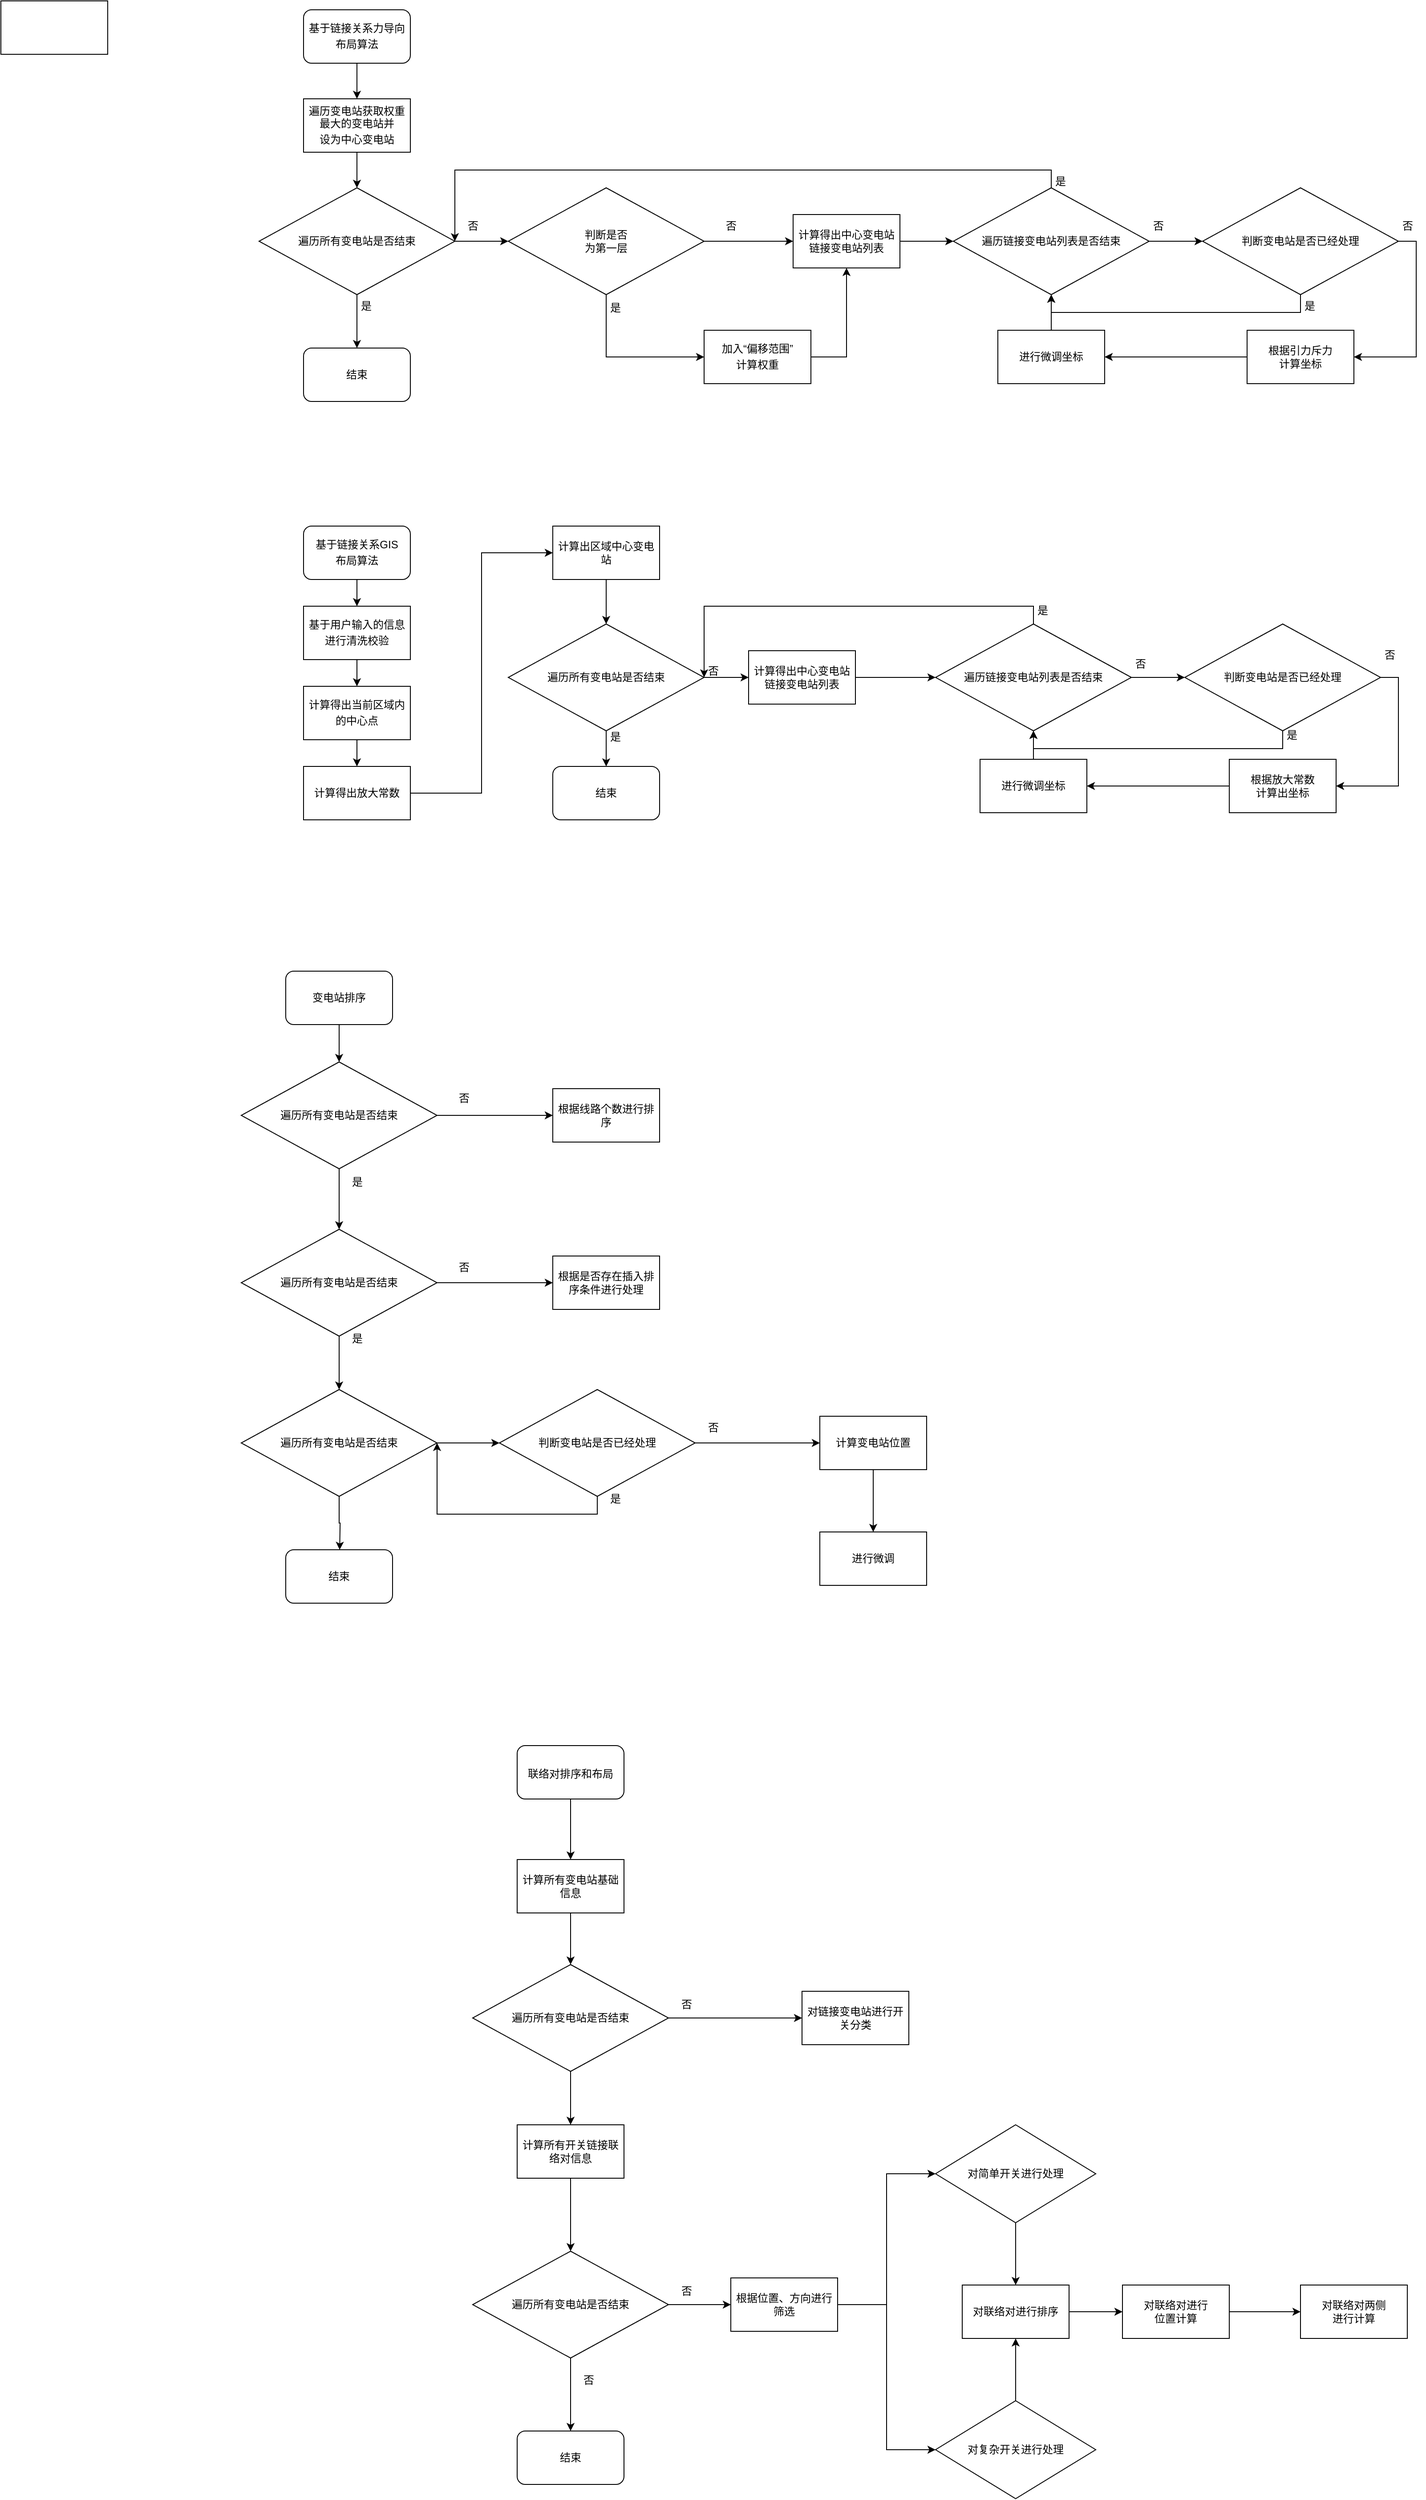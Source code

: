 <mxfile version="22.1.16" type="github">
  <diagram id="C5RBs43oDa-KdzZeNtuy" name="Page-1">
    <mxGraphModel dx="1780" dy="1253" grid="1" gridSize="10" guides="1" tooltips="1" connect="1" arrows="1" fold="1" page="1" pageScale="1" pageWidth="2339" pageHeight="3300" math="0" shadow="0">
      <root>
        <mxCell id="WIyWlLk6GJQsqaUBKTNV-0" />
        <mxCell id="WIyWlLk6GJQsqaUBKTNV-1" parent="WIyWlLk6GJQsqaUBKTNV-0" />
        <mxCell id="umogpFIl5og-eF7LVm7Z-14" style="edgeStyle=orthogonalEdgeStyle;rounded=0;orthogonalLoop=1;jettySize=auto;html=1;exitX=0.5;exitY=1;exitDx=0;exitDy=0;entryX=0.5;entryY=0;entryDx=0;entryDy=0;" edge="1" parent="WIyWlLk6GJQsqaUBKTNV-1" source="umogpFIl5og-eF7LVm7Z-0" target="umogpFIl5og-eF7LVm7Z-2">
          <mxGeometry relative="1" as="geometry" />
        </mxCell>
        <mxCell id="umogpFIl5og-eF7LVm7Z-0" value="基于链接关系力导向布局算法&lt;span style=&quot;font-size: medium; text-align: start;&quot;&gt;&lt;/span&gt;" style="rounded=1;whiteSpace=wrap;html=1;" vertex="1" parent="WIyWlLk6GJQsqaUBKTNV-1">
          <mxGeometry x="510" y="80" width="120" height="60" as="geometry" />
        </mxCell>
        <mxCell id="umogpFIl5og-eF7LVm7Z-1" value="" style="rounded=0;whiteSpace=wrap;html=1;" vertex="1" parent="WIyWlLk6GJQsqaUBKTNV-1">
          <mxGeometry x="170" y="70" width="120" height="60" as="geometry" />
        </mxCell>
        <mxCell id="umogpFIl5og-eF7LVm7Z-15" style="edgeStyle=orthogonalEdgeStyle;rounded=0;orthogonalLoop=1;jettySize=auto;html=1;exitX=0.5;exitY=1;exitDx=0;exitDy=0;entryX=0.5;entryY=0;entryDx=0;entryDy=0;" edge="1" parent="WIyWlLk6GJQsqaUBKTNV-1" source="umogpFIl5og-eF7LVm7Z-2" target="umogpFIl5og-eF7LVm7Z-10">
          <mxGeometry relative="1" as="geometry" />
        </mxCell>
        <mxCell id="umogpFIl5og-eF7LVm7Z-2" value="遍历变电站获取权重最大的变电站并&lt;br&gt;设为中心变电站&lt;span style=&quot;font-size: medium; text-align: start;&quot;&gt;&lt;/span&gt;" style="rounded=0;whiteSpace=wrap;html=1;" vertex="1" parent="WIyWlLk6GJQsqaUBKTNV-1">
          <mxGeometry x="510" y="180" width="120" height="60" as="geometry" />
        </mxCell>
        <mxCell id="umogpFIl5og-eF7LVm7Z-23" style="edgeStyle=orthogonalEdgeStyle;rounded=0;orthogonalLoop=1;jettySize=auto;html=1;exitX=1;exitY=0.5;exitDx=0;exitDy=0;entryX=0;entryY=0.5;entryDx=0;entryDy=0;" edge="1" parent="WIyWlLk6GJQsqaUBKTNV-1" source="umogpFIl5og-eF7LVm7Z-3" target="umogpFIl5og-eF7LVm7Z-9">
          <mxGeometry relative="1" as="geometry" />
        </mxCell>
        <mxCell id="umogpFIl5og-eF7LVm7Z-3" value="计算得出中心变电站链接变电站列表" style="rounded=0;whiteSpace=wrap;html=1;" vertex="1" parent="WIyWlLk6GJQsqaUBKTNV-1">
          <mxGeometry x="1060" y="310" width="120" height="60" as="geometry" />
        </mxCell>
        <mxCell id="umogpFIl5og-eF7LVm7Z-24" style="edgeStyle=orthogonalEdgeStyle;rounded=0;orthogonalLoop=1;jettySize=auto;html=1;exitX=1;exitY=0.5;exitDx=0;exitDy=0;entryX=0.5;entryY=1;entryDx=0;entryDy=0;" edge="1" parent="WIyWlLk6GJQsqaUBKTNV-1" source="umogpFIl5og-eF7LVm7Z-5" target="umogpFIl5og-eF7LVm7Z-3">
          <mxGeometry relative="1" as="geometry" />
        </mxCell>
        <mxCell id="umogpFIl5og-eF7LVm7Z-5" value="加入“偏移范围”&lt;br&gt;计算权重&lt;span style=&quot;font-size: medium; text-align: start;&quot;&gt;&lt;/span&gt;" style="rounded=0;whiteSpace=wrap;html=1;" vertex="1" parent="WIyWlLk6GJQsqaUBKTNV-1">
          <mxGeometry x="960" y="440" width="120" height="60" as="geometry" />
        </mxCell>
        <mxCell id="umogpFIl5og-eF7LVm7Z-6" style="edgeStyle=orthogonalEdgeStyle;rounded=0;orthogonalLoop=1;jettySize=auto;html=1;exitX=0.5;exitY=1;exitDx=0;exitDy=0;" edge="1" parent="WIyWlLk6GJQsqaUBKTNV-1">
          <mxGeometry relative="1" as="geometry">
            <mxPoint x="570" y="370" as="sourcePoint" />
            <mxPoint x="570" y="370" as="targetPoint" />
          </mxGeometry>
        </mxCell>
        <mxCell id="umogpFIl5og-eF7LVm7Z-29" style="edgeStyle=orthogonalEdgeStyle;rounded=0;orthogonalLoop=1;jettySize=auto;html=1;exitX=1;exitY=0.5;exitDx=0;exitDy=0;" edge="1" parent="WIyWlLk6GJQsqaUBKTNV-1" source="umogpFIl5og-eF7LVm7Z-9" target="umogpFIl5og-eF7LVm7Z-25">
          <mxGeometry relative="1" as="geometry" />
        </mxCell>
        <mxCell id="umogpFIl5og-eF7LVm7Z-36" style="edgeStyle=orthogonalEdgeStyle;rounded=0;orthogonalLoop=1;jettySize=auto;html=1;exitX=0.5;exitY=0;exitDx=0;exitDy=0;entryX=1;entryY=0.5;entryDx=0;entryDy=0;" edge="1" parent="WIyWlLk6GJQsqaUBKTNV-1" source="umogpFIl5og-eF7LVm7Z-9" target="umogpFIl5og-eF7LVm7Z-10">
          <mxGeometry relative="1" as="geometry">
            <Array as="points">
              <mxPoint x="1350" y="260" />
              <mxPoint x="680" y="260" />
            </Array>
          </mxGeometry>
        </mxCell>
        <mxCell id="umogpFIl5og-eF7LVm7Z-9" value="遍历链接变电站列表是否结束" style="rhombus;whiteSpace=wrap;html=1;" vertex="1" parent="WIyWlLk6GJQsqaUBKTNV-1">
          <mxGeometry x="1240" y="280" width="220" height="120" as="geometry" />
        </mxCell>
        <mxCell id="umogpFIl5og-eF7LVm7Z-16" style="edgeStyle=orthogonalEdgeStyle;rounded=0;orthogonalLoop=1;jettySize=auto;html=1;exitX=1;exitY=0.5;exitDx=0;exitDy=0;entryX=0;entryY=0.5;entryDx=0;entryDy=0;" edge="1" parent="WIyWlLk6GJQsqaUBKTNV-1" source="umogpFIl5og-eF7LVm7Z-10" target="umogpFIl5og-eF7LVm7Z-11">
          <mxGeometry relative="1" as="geometry" />
        </mxCell>
        <mxCell id="umogpFIl5og-eF7LVm7Z-40" style="edgeStyle=orthogonalEdgeStyle;rounded=0;orthogonalLoop=1;jettySize=auto;html=1;exitX=0.5;exitY=1;exitDx=0;exitDy=0;entryX=0.5;entryY=0;entryDx=0;entryDy=0;" edge="1" parent="WIyWlLk6GJQsqaUBKTNV-1" source="umogpFIl5og-eF7LVm7Z-10" target="umogpFIl5og-eF7LVm7Z-39">
          <mxGeometry relative="1" as="geometry" />
        </mxCell>
        <mxCell id="umogpFIl5og-eF7LVm7Z-10" value="遍历所有变电站是否结束" style="rhombus;whiteSpace=wrap;html=1;" vertex="1" parent="WIyWlLk6GJQsqaUBKTNV-1">
          <mxGeometry x="460" y="280" width="220" height="120" as="geometry" />
        </mxCell>
        <mxCell id="umogpFIl5og-eF7LVm7Z-20" style="edgeStyle=orthogonalEdgeStyle;rounded=0;orthogonalLoop=1;jettySize=auto;html=1;exitX=0.5;exitY=1;exitDx=0;exitDy=0;entryX=0;entryY=0.5;entryDx=0;entryDy=0;" edge="1" parent="WIyWlLk6GJQsqaUBKTNV-1" source="umogpFIl5og-eF7LVm7Z-11" target="umogpFIl5og-eF7LVm7Z-5">
          <mxGeometry relative="1" as="geometry" />
        </mxCell>
        <mxCell id="umogpFIl5og-eF7LVm7Z-22" style="edgeStyle=orthogonalEdgeStyle;rounded=0;orthogonalLoop=1;jettySize=auto;html=1;exitX=1;exitY=0.5;exitDx=0;exitDy=0;entryX=0;entryY=0.5;entryDx=0;entryDy=0;" edge="1" parent="WIyWlLk6GJQsqaUBKTNV-1" source="umogpFIl5og-eF7LVm7Z-11" target="umogpFIl5og-eF7LVm7Z-3">
          <mxGeometry relative="1" as="geometry" />
        </mxCell>
        <mxCell id="umogpFIl5og-eF7LVm7Z-11" value="判断是否&lt;br style=&quot;border-color: var(--border-color);&quot;&gt;为第一层" style="rhombus;whiteSpace=wrap;html=1;" vertex="1" parent="WIyWlLk6GJQsqaUBKTNV-1">
          <mxGeometry x="740" y="280" width="220" height="120" as="geometry" />
        </mxCell>
        <mxCell id="umogpFIl5og-eF7LVm7Z-27" style="edgeStyle=orthogonalEdgeStyle;rounded=0;orthogonalLoop=1;jettySize=auto;html=1;exitX=0;exitY=0.5;exitDx=0;exitDy=0;" edge="1" parent="WIyWlLk6GJQsqaUBKTNV-1" source="umogpFIl5og-eF7LVm7Z-12" target="umogpFIl5og-eF7LVm7Z-13">
          <mxGeometry relative="1" as="geometry" />
        </mxCell>
        <mxCell id="umogpFIl5og-eF7LVm7Z-12" value="根据引力斥力&lt;br&gt;计算坐标" style="rounded=0;whiteSpace=wrap;html=1;" vertex="1" parent="WIyWlLk6GJQsqaUBKTNV-1">
          <mxGeometry x="1570" y="440" width="120" height="60" as="geometry" />
        </mxCell>
        <mxCell id="umogpFIl5og-eF7LVm7Z-79" style="edgeStyle=orthogonalEdgeStyle;rounded=0;orthogonalLoop=1;jettySize=auto;html=1;exitX=0.5;exitY=0;exitDx=0;exitDy=0;" edge="1" parent="WIyWlLk6GJQsqaUBKTNV-1" source="umogpFIl5og-eF7LVm7Z-13">
          <mxGeometry relative="1" as="geometry">
            <mxPoint x="1350" y="400" as="targetPoint" />
          </mxGeometry>
        </mxCell>
        <mxCell id="umogpFIl5og-eF7LVm7Z-13" value="进行微调坐标" style="rounded=0;whiteSpace=wrap;html=1;" vertex="1" parent="WIyWlLk6GJQsqaUBKTNV-1">
          <mxGeometry x="1290" y="440" width="120" height="60" as="geometry" />
        </mxCell>
        <mxCell id="umogpFIl5og-eF7LVm7Z-17" value="否" style="text;html=1;align=center;verticalAlign=middle;resizable=0;points=[];autosize=1;strokeColor=none;fillColor=none;" vertex="1" parent="WIyWlLk6GJQsqaUBKTNV-1">
          <mxGeometry x="680" y="308" width="40" height="30" as="geometry" />
        </mxCell>
        <mxCell id="umogpFIl5og-eF7LVm7Z-19" value="否" style="text;html=1;align=center;verticalAlign=middle;resizable=0;points=[];autosize=1;strokeColor=none;fillColor=none;" vertex="1" parent="WIyWlLk6GJQsqaUBKTNV-1">
          <mxGeometry x="970" y="308" width="40" height="30" as="geometry" />
        </mxCell>
        <mxCell id="umogpFIl5og-eF7LVm7Z-21" value="是" style="text;html=1;align=center;verticalAlign=middle;resizable=0;points=[];autosize=1;strokeColor=none;fillColor=none;" vertex="1" parent="WIyWlLk6GJQsqaUBKTNV-1">
          <mxGeometry x="840" y="400" width="40" height="30" as="geometry" />
        </mxCell>
        <mxCell id="umogpFIl5og-eF7LVm7Z-31" style="edgeStyle=orthogonalEdgeStyle;rounded=0;orthogonalLoop=1;jettySize=auto;html=1;exitX=1;exitY=0.5;exitDx=0;exitDy=0;entryX=1;entryY=0.5;entryDx=0;entryDy=0;" edge="1" parent="WIyWlLk6GJQsqaUBKTNV-1" source="umogpFIl5og-eF7LVm7Z-25" target="umogpFIl5og-eF7LVm7Z-12">
          <mxGeometry relative="1" as="geometry" />
        </mxCell>
        <mxCell id="umogpFIl5og-eF7LVm7Z-32" style="edgeStyle=orthogonalEdgeStyle;rounded=0;orthogonalLoop=1;jettySize=auto;html=1;exitX=0.5;exitY=1;exitDx=0;exitDy=0;entryX=0.5;entryY=1;entryDx=0;entryDy=0;" edge="1" parent="WIyWlLk6GJQsqaUBKTNV-1" source="umogpFIl5og-eF7LVm7Z-25" target="umogpFIl5og-eF7LVm7Z-9">
          <mxGeometry relative="1" as="geometry" />
        </mxCell>
        <mxCell id="umogpFIl5og-eF7LVm7Z-25" value="判断变电站是否已经处理" style="rhombus;whiteSpace=wrap;html=1;" vertex="1" parent="WIyWlLk6GJQsqaUBKTNV-1">
          <mxGeometry x="1520" y="280" width="220" height="120" as="geometry" />
        </mxCell>
        <mxCell id="umogpFIl5og-eF7LVm7Z-33" value="否" style="text;html=1;align=center;verticalAlign=middle;resizable=0;points=[];autosize=1;strokeColor=none;fillColor=none;" vertex="1" parent="WIyWlLk6GJQsqaUBKTNV-1">
          <mxGeometry x="1730" y="308" width="40" height="30" as="geometry" />
        </mxCell>
        <mxCell id="umogpFIl5og-eF7LVm7Z-34" value="是" style="text;html=1;align=center;verticalAlign=middle;resizable=0;points=[];autosize=1;strokeColor=none;fillColor=none;" vertex="1" parent="WIyWlLk6GJQsqaUBKTNV-1">
          <mxGeometry x="1620" y="398" width="40" height="30" as="geometry" />
        </mxCell>
        <mxCell id="umogpFIl5og-eF7LVm7Z-35" value="否" style="text;html=1;align=center;verticalAlign=middle;resizable=0;points=[];autosize=1;strokeColor=none;fillColor=none;" vertex="1" parent="WIyWlLk6GJQsqaUBKTNV-1">
          <mxGeometry x="1450" y="308" width="40" height="30" as="geometry" />
        </mxCell>
        <mxCell id="umogpFIl5og-eF7LVm7Z-37" value="是" style="text;html=1;align=center;verticalAlign=middle;resizable=0;points=[];autosize=1;strokeColor=none;fillColor=none;" vertex="1" parent="WIyWlLk6GJQsqaUBKTNV-1">
          <mxGeometry x="1340" y="258" width="40" height="30" as="geometry" />
        </mxCell>
        <mxCell id="umogpFIl5og-eF7LVm7Z-39" value="结束" style="rounded=1;whiteSpace=wrap;html=1;" vertex="1" parent="WIyWlLk6GJQsqaUBKTNV-1">
          <mxGeometry x="510" y="460" width="120" height="60" as="geometry" />
        </mxCell>
        <mxCell id="umogpFIl5og-eF7LVm7Z-80" style="edgeStyle=orthogonalEdgeStyle;rounded=0;orthogonalLoop=1;jettySize=auto;html=1;exitX=0.5;exitY=1;exitDx=0;exitDy=0;" edge="1" parent="WIyWlLk6GJQsqaUBKTNV-1" source="umogpFIl5og-eF7LVm7Z-41" target="umogpFIl5og-eF7LVm7Z-43">
          <mxGeometry relative="1" as="geometry" />
        </mxCell>
        <mxCell id="umogpFIl5og-eF7LVm7Z-41" value="基于链接关系GIS&lt;br&gt;布局算法&lt;span style=&quot;text-align: start; font-size: 12pt; font-family: 仿宋;&quot;&gt;&lt;/span&gt;&lt;span style=&quot;font-size: medium; text-align: start;&quot;&gt;&lt;/span&gt;" style="rounded=1;whiteSpace=wrap;html=1;" vertex="1" parent="WIyWlLk6GJQsqaUBKTNV-1">
          <mxGeometry x="510" y="660" width="120" height="60" as="geometry" />
        </mxCell>
        <mxCell id="umogpFIl5og-eF7LVm7Z-42" value="结束" style="rounded=1;whiteSpace=wrap;html=1;" vertex="1" parent="WIyWlLk6GJQsqaUBKTNV-1">
          <mxGeometry x="790" y="930" width="120" height="60" as="geometry" />
        </mxCell>
        <mxCell id="umogpFIl5og-eF7LVm7Z-81" style="edgeStyle=orthogonalEdgeStyle;rounded=0;orthogonalLoop=1;jettySize=auto;html=1;exitX=0.5;exitY=1;exitDx=0;exitDy=0;" edge="1" parent="WIyWlLk6GJQsqaUBKTNV-1" source="umogpFIl5og-eF7LVm7Z-43" target="umogpFIl5og-eF7LVm7Z-44">
          <mxGeometry relative="1" as="geometry" />
        </mxCell>
        <mxCell id="umogpFIl5og-eF7LVm7Z-43" value="基于用户输入的信息进行清洗校验&lt;span style=&quot;font-size: medium; text-align: start;&quot;&gt;&lt;/span&gt;" style="rounded=0;whiteSpace=wrap;html=1;" vertex="1" parent="WIyWlLk6GJQsqaUBKTNV-1">
          <mxGeometry x="510" y="750" width="120" height="60" as="geometry" />
        </mxCell>
        <mxCell id="umogpFIl5og-eF7LVm7Z-82" style="edgeStyle=orthogonalEdgeStyle;rounded=0;orthogonalLoop=1;jettySize=auto;html=1;exitX=0.5;exitY=1;exitDx=0;exitDy=0;" edge="1" parent="WIyWlLk6GJQsqaUBKTNV-1" source="umogpFIl5og-eF7LVm7Z-44" target="umogpFIl5og-eF7LVm7Z-46">
          <mxGeometry relative="1" as="geometry" />
        </mxCell>
        <mxCell id="umogpFIl5og-eF7LVm7Z-44" value="计算得出当前区域内的中心点&lt;span style=&quot;font-size: medium; text-align: start;&quot;&gt;&lt;/span&gt;" style="rounded=0;whiteSpace=wrap;html=1;" vertex="1" parent="WIyWlLk6GJQsqaUBKTNV-1">
          <mxGeometry x="510" y="840" width="120" height="60" as="geometry" />
        </mxCell>
        <mxCell id="umogpFIl5og-eF7LVm7Z-84" style="edgeStyle=orthogonalEdgeStyle;rounded=0;orthogonalLoop=1;jettySize=auto;html=1;exitX=0.5;exitY=1;exitDx=0;exitDy=0;entryX=0.5;entryY=0;entryDx=0;entryDy=0;" edge="1" parent="WIyWlLk6GJQsqaUBKTNV-1" source="umogpFIl5og-eF7LVm7Z-45" target="umogpFIl5og-eF7LVm7Z-47">
          <mxGeometry relative="1" as="geometry" />
        </mxCell>
        <mxCell id="umogpFIl5og-eF7LVm7Z-45" value="计算出区域中心变电站" style="rounded=0;whiteSpace=wrap;html=1;" vertex="1" parent="WIyWlLk6GJQsqaUBKTNV-1">
          <mxGeometry x="790" y="660" width="120" height="60" as="geometry" />
        </mxCell>
        <mxCell id="umogpFIl5og-eF7LVm7Z-83" style="edgeStyle=orthogonalEdgeStyle;rounded=0;orthogonalLoop=1;jettySize=auto;html=1;exitX=1;exitY=0.5;exitDx=0;exitDy=0;entryX=0;entryY=0.5;entryDx=0;entryDy=0;" edge="1" parent="WIyWlLk6GJQsqaUBKTNV-1" source="umogpFIl5og-eF7LVm7Z-46" target="umogpFIl5og-eF7LVm7Z-45">
          <mxGeometry relative="1" as="geometry" />
        </mxCell>
        <mxCell id="umogpFIl5og-eF7LVm7Z-46" value="计算得出放大常数" style="rounded=0;whiteSpace=wrap;html=1;" vertex="1" parent="WIyWlLk6GJQsqaUBKTNV-1">
          <mxGeometry x="510" y="930" width="120" height="60" as="geometry" />
        </mxCell>
        <mxCell id="umogpFIl5og-eF7LVm7Z-75" style="edgeStyle=orthogonalEdgeStyle;rounded=0;orthogonalLoop=1;jettySize=auto;html=1;exitX=1;exitY=0.5;exitDx=0;exitDy=0;entryX=0;entryY=0.5;entryDx=0;entryDy=0;" edge="1" parent="WIyWlLk6GJQsqaUBKTNV-1" source="umogpFIl5og-eF7LVm7Z-47" target="umogpFIl5og-eF7LVm7Z-74">
          <mxGeometry relative="1" as="geometry" />
        </mxCell>
        <mxCell id="umogpFIl5og-eF7LVm7Z-76" style="edgeStyle=orthogonalEdgeStyle;rounded=0;orthogonalLoop=1;jettySize=auto;html=1;exitX=0.5;exitY=1;exitDx=0;exitDy=0;entryX=0.5;entryY=0;entryDx=0;entryDy=0;" edge="1" parent="WIyWlLk6GJQsqaUBKTNV-1" source="umogpFIl5og-eF7LVm7Z-47" target="umogpFIl5og-eF7LVm7Z-42">
          <mxGeometry relative="1" as="geometry" />
        </mxCell>
        <mxCell id="umogpFIl5og-eF7LVm7Z-47" value="遍历所有变电站是否结束" style="rhombus;whiteSpace=wrap;html=1;" vertex="1" parent="WIyWlLk6GJQsqaUBKTNV-1">
          <mxGeometry x="740" y="770" width="220" height="120" as="geometry" />
        </mxCell>
        <mxCell id="umogpFIl5og-eF7LVm7Z-61" style="edgeStyle=orthogonalEdgeStyle;rounded=0;orthogonalLoop=1;jettySize=auto;html=1;exitX=1;exitY=0.5;exitDx=0;exitDy=0;" edge="1" parent="WIyWlLk6GJQsqaUBKTNV-1" source="umogpFIl5og-eF7LVm7Z-62" target="umogpFIl5og-eF7LVm7Z-69">
          <mxGeometry relative="1" as="geometry" />
        </mxCell>
        <mxCell id="umogpFIl5og-eF7LVm7Z-62" value="遍历链接变电站列表是否结束" style="rhombus;whiteSpace=wrap;html=1;" vertex="1" parent="WIyWlLk6GJQsqaUBKTNV-1">
          <mxGeometry x="1220" y="770" width="220" height="120" as="geometry" />
        </mxCell>
        <mxCell id="umogpFIl5og-eF7LVm7Z-63" style="edgeStyle=orthogonalEdgeStyle;rounded=0;orthogonalLoop=1;jettySize=auto;html=1;exitX=0;exitY=0.5;exitDx=0;exitDy=0;" edge="1" parent="WIyWlLk6GJQsqaUBKTNV-1" source="umogpFIl5og-eF7LVm7Z-64" target="umogpFIl5og-eF7LVm7Z-66">
          <mxGeometry relative="1" as="geometry" />
        </mxCell>
        <mxCell id="umogpFIl5og-eF7LVm7Z-64" value="根据放大常数&lt;br&gt;计算出坐标" style="rounded=0;whiteSpace=wrap;html=1;" vertex="1" parent="WIyWlLk6GJQsqaUBKTNV-1">
          <mxGeometry x="1550" y="922" width="120" height="60" as="geometry" />
        </mxCell>
        <mxCell id="umogpFIl5og-eF7LVm7Z-65" style="edgeStyle=orthogonalEdgeStyle;rounded=0;orthogonalLoop=1;jettySize=auto;html=1;exitX=0.5;exitY=0;exitDx=0;exitDy=0;entryX=0.5;entryY=1;entryDx=0;entryDy=0;" edge="1" parent="WIyWlLk6GJQsqaUBKTNV-1" source="umogpFIl5og-eF7LVm7Z-66" target="umogpFIl5og-eF7LVm7Z-62">
          <mxGeometry relative="1" as="geometry" />
        </mxCell>
        <mxCell id="umogpFIl5og-eF7LVm7Z-66" value="进行微调坐标" style="rounded=0;whiteSpace=wrap;html=1;" vertex="1" parent="WIyWlLk6GJQsqaUBKTNV-1">
          <mxGeometry x="1270" y="922" width="120" height="60" as="geometry" />
        </mxCell>
        <mxCell id="umogpFIl5og-eF7LVm7Z-67" style="edgeStyle=orthogonalEdgeStyle;rounded=0;orthogonalLoop=1;jettySize=auto;html=1;exitX=1;exitY=0.5;exitDx=0;exitDy=0;entryX=1;entryY=0.5;entryDx=0;entryDy=0;" edge="1" parent="WIyWlLk6GJQsqaUBKTNV-1" source="umogpFIl5og-eF7LVm7Z-69" target="umogpFIl5og-eF7LVm7Z-64">
          <mxGeometry relative="1" as="geometry" />
        </mxCell>
        <mxCell id="umogpFIl5og-eF7LVm7Z-68" style="edgeStyle=orthogonalEdgeStyle;rounded=0;orthogonalLoop=1;jettySize=auto;html=1;exitX=0.5;exitY=1;exitDx=0;exitDy=0;entryX=0.5;entryY=1;entryDx=0;entryDy=0;" edge="1" parent="WIyWlLk6GJQsqaUBKTNV-1" source="umogpFIl5og-eF7LVm7Z-69" target="umogpFIl5og-eF7LVm7Z-62">
          <mxGeometry relative="1" as="geometry" />
        </mxCell>
        <mxCell id="umogpFIl5og-eF7LVm7Z-69" value="判断变电站是否已经处理" style="rhombus;whiteSpace=wrap;html=1;" vertex="1" parent="WIyWlLk6GJQsqaUBKTNV-1">
          <mxGeometry x="1500" y="770" width="220" height="120" as="geometry" />
        </mxCell>
        <mxCell id="umogpFIl5og-eF7LVm7Z-70" value="否" style="text;html=1;align=center;verticalAlign=middle;resizable=0;points=[];autosize=1;strokeColor=none;fillColor=none;" vertex="1" parent="WIyWlLk6GJQsqaUBKTNV-1">
          <mxGeometry x="1710" y="790" width="40" height="30" as="geometry" />
        </mxCell>
        <mxCell id="umogpFIl5og-eF7LVm7Z-71" value="是" style="text;html=1;align=center;verticalAlign=middle;resizable=0;points=[];autosize=1;strokeColor=none;fillColor=none;" vertex="1" parent="WIyWlLk6GJQsqaUBKTNV-1">
          <mxGeometry x="1600" y="880" width="40" height="30" as="geometry" />
        </mxCell>
        <mxCell id="umogpFIl5og-eF7LVm7Z-72" value="否" style="text;html=1;align=center;verticalAlign=middle;resizable=0;points=[];autosize=1;strokeColor=none;fillColor=none;" vertex="1" parent="WIyWlLk6GJQsqaUBKTNV-1">
          <mxGeometry x="1430" y="800" width="40" height="30" as="geometry" />
        </mxCell>
        <mxCell id="umogpFIl5og-eF7LVm7Z-73" value="是" style="text;html=1;align=center;verticalAlign=middle;resizable=0;points=[];autosize=1;strokeColor=none;fillColor=none;" vertex="1" parent="WIyWlLk6GJQsqaUBKTNV-1">
          <mxGeometry x="1320" y="740" width="40" height="30" as="geometry" />
        </mxCell>
        <mxCell id="umogpFIl5og-eF7LVm7Z-87" style="edgeStyle=orthogonalEdgeStyle;rounded=0;orthogonalLoop=1;jettySize=auto;html=1;exitX=1;exitY=0.5;exitDx=0;exitDy=0;entryX=0;entryY=0.5;entryDx=0;entryDy=0;" edge="1" parent="WIyWlLk6GJQsqaUBKTNV-1" source="umogpFIl5og-eF7LVm7Z-74" target="umogpFIl5og-eF7LVm7Z-62">
          <mxGeometry relative="1" as="geometry" />
        </mxCell>
        <mxCell id="umogpFIl5og-eF7LVm7Z-74" value="计算得出中心变电站链接变电站列表" style="rounded=0;whiteSpace=wrap;html=1;" vertex="1" parent="WIyWlLk6GJQsqaUBKTNV-1">
          <mxGeometry x="1010" y="800" width="120" height="60" as="geometry" />
        </mxCell>
        <mxCell id="umogpFIl5og-eF7LVm7Z-77" value="是" style="text;html=1;align=center;verticalAlign=middle;resizable=0;points=[];autosize=1;strokeColor=none;fillColor=none;" vertex="1" parent="WIyWlLk6GJQsqaUBKTNV-1">
          <mxGeometry x="560" y="398" width="40" height="30" as="geometry" />
        </mxCell>
        <mxCell id="umogpFIl5og-eF7LVm7Z-85" value="否" style="text;html=1;align=center;verticalAlign=middle;resizable=0;points=[];autosize=1;strokeColor=none;fillColor=none;" vertex="1" parent="WIyWlLk6GJQsqaUBKTNV-1">
          <mxGeometry x="950" y="808" width="40" height="30" as="geometry" />
        </mxCell>
        <mxCell id="umogpFIl5og-eF7LVm7Z-86" value="是" style="text;html=1;align=center;verticalAlign=middle;resizable=0;points=[];autosize=1;strokeColor=none;fillColor=none;" vertex="1" parent="WIyWlLk6GJQsqaUBKTNV-1">
          <mxGeometry x="840" y="882" width="40" height="30" as="geometry" />
        </mxCell>
        <mxCell id="umogpFIl5og-eF7LVm7Z-88" style="edgeStyle=orthogonalEdgeStyle;rounded=0;orthogonalLoop=1;jettySize=auto;html=1;exitX=0.5;exitY=0;exitDx=0;exitDy=0;entryX=0.25;entryY=0.733;entryDx=0;entryDy=0;entryPerimeter=0;" edge="1" parent="WIyWlLk6GJQsqaUBKTNV-1" source="umogpFIl5og-eF7LVm7Z-62" target="umogpFIl5og-eF7LVm7Z-85">
          <mxGeometry relative="1" as="geometry">
            <Array as="points">
              <mxPoint x="1330" y="750" />
              <mxPoint x="960" y="750" />
            </Array>
          </mxGeometry>
        </mxCell>
        <mxCell id="umogpFIl5og-eF7LVm7Z-122" style="edgeStyle=orthogonalEdgeStyle;rounded=0;orthogonalLoop=1;jettySize=auto;html=1;exitX=0.5;exitY=1;exitDx=0;exitDy=0;" edge="1" parent="WIyWlLk6GJQsqaUBKTNV-1" source="umogpFIl5og-eF7LVm7Z-90" target="umogpFIl5og-eF7LVm7Z-102">
          <mxGeometry relative="1" as="geometry" />
        </mxCell>
        <mxCell id="umogpFIl5og-eF7LVm7Z-90" value="变电站排序" style="rounded=1;whiteSpace=wrap;html=1;" vertex="1" parent="WIyWlLk6GJQsqaUBKTNV-1">
          <mxGeometry x="490" y="1160" width="120" height="60" as="geometry" />
        </mxCell>
        <mxCell id="umogpFIl5og-eF7LVm7Z-125" style="edgeStyle=orthogonalEdgeStyle;rounded=0;orthogonalLoop=1;jettySize=auto;html=1;exitX=1;exitY=0.5;exitDx=0;exitDy=0;" edge="1" parent="WIyWlLk6GJQsqaUBKTNV-1" source="umogpFIl5og-eF7LVm7Z-102" target="umogpFIl5og-eF7LVm7Z-124">
          <mxGeometry relative="1" as="geometry" />
        </mxCell>
        <mxCell id="umogpFIl5og-eF7LVm7Z-128" style="edgeStyle=orthogonalEdgeStyle;rounded=0;orthogonalLoop=1;jettySize=auto;html=1;exitX=0.5;exitY=1;exitDx=0;exitDy=0;entryX=0.5;entryY=0;entryDx=0;entryDy=0;" edge="1" parent="WIyWlLk6GJQsqaUBKTNV-1" source="umogpFIl5og-eF7LVm7Z-102" target="umogpFIl5og-eF7LVm7Z-127">
          <mxGeometry relative="1" as="geometry" />
        </mxCell>
        <mxCell id="umogpFIl5og-eF7LVm7Z-102" value="遍历所有变电站是否结束" style="rhombus;whiteSpace=wrap;html=1;" vertex="1" parent="WIyWlLk6GJQsqaUBKTNV-1">
          <mxGeometry x="440" y="1262" width="220" height="120" as="geometry" />
        </mxCell>
        <mxCell id="umogpFIl5og-eF7LVm7Z-119" value="是" style="text;html=1;align=center;verticalAlign=middle;resizable=0;points=[];autosize=1;strokeColor=none;fillColor=none;" vertex="1" parent="WIyWlLk6GJQsqaUBKTNV-1">
          <mxGeometry x="550" y="1382" width="40" height="30" as="geometry" />
        </mxCell>
        <mxCell id="umogpFIl5og-eF7LVm7Z-124" value="根据线路个数进行排序" style="rounded=0;whiteSpace=wrap;html=1;" vertex="1" parent="WIyWlLk6GJQsqaUBKTNV-1">
          <mxGeometry x="790" y="1292" width="120" height="60" as="geometry" />
        </mxCell>
        <mxCell id="umogpFIl5og-eF7LVm7Z-126" value="否" style="text;html=1;align=center;verticalAlign=middle;resizable=0;points=[];autosize=1;strokeColor=none;fillColor=none;" vertex="1" parent="WIyWlLk6GJQsqaUBKTNV-1">
          <mxGeometry x="670" y="1288" width="40" height="30" as="geometry" />
        </mxCell>
        <mxCell id="umogpFIl5og-eF7LVm7Z-132" style="edgeStyle=orthogonalEdgeStyle;rounded=0;orthogonalLoop=1;jettySize=auto;html=1;exitX=1;exitY=0.5;exitDx=0;exitDy=0;" edge="1" parent="WIyWlLk6GJQsqaUBKTNV-1" source="umogpFIl5og-eF7LVm7Z-127" target="umogpFIl5og-eF7LVm7Z-130">
          <mxGeometry relative="1" as="geometry" />
        </mxCell>
        <mxCell id="umogpFIl5og-eF7LVm7Z-134" style="edgeStyle=orthogonalEdgeStyle;rounded=0;orthogonalLoop=1;jettySize=auto;html=1;exitX=0.5;exitY=1;exitDx=0;exitDy=0;entryX=0.5;entryY=0;entryDx=0;entryDy=0;" edge="1" parent="WIyWlLk6GJQsqaUBKTNV-1" source="umogpFIl5og-eF7LVm7Z-127" target="umogpFIl5og-eF7LVm7Z-133">
          <mxGeometry relative="1" as="geometry" />
        </mxCell>
        <mxCell id="umogpFIl5og-eF7LVm7Z-127" value="遍历所有变电站是否结束" style="rhombus;whiteSpace=wrap;html=1;" vertex="1" parent="WIyWlLk6GJQsqaUBKTNV-1">
          <mxGeometry x="440" y="1450" width="220" height="120" as="geometry" />
        </mxCell>
        <mxCell id="umogpFIl5og-eF7LVm7Z-130" value="根据是否存在插入排序条件进行处理" style="rounded=0;whiteSpace=wrap;html=1;" vertex="1" parent="WIyWlLk6GJQsqaUBKTNV-1">
          <mxGeometry x="790" y="1480" width="120" height="60" as="geometry" />
        </mxCell>
        <mxCell id="umogpFIl5og-eF7LVm7Z-131" value="否" style="text;html=1;align=center;verticalAlign=middle;resizable=0;points=[];autosize=1;strokeColor=none;fillColor=none;" vertex="1" parent="WIyWlLk6GJQsqaUBKTNV-1">
          <mxGeometry x="670" y="1478" width="40" height="30" as="geometry" />
        </mxCell>
        <mxCell id="umogpFIl5og-eF7LVm7Z-142" style="edgeStyle=orthogonalEdgeStyle;rounded=0;orthogonalLoop=1;jettySize=auto;html=1;exitX=1;exitY=0.5;exitDx=0;exitDy=0;entryX=0;entryY=0.5;entryDx=0;entryDy=0;" edge="1" parent="WIyWlLk6GJQsqaUBKTNV-1" source="umogpFIl5og-eF7LVm7Z-133" target="umogpFIl5og-eF7LVm7Z-141">
          <mxGeometry relative="1" as="geometry" />
        </mxCell>
        <mxCell id="umogpFIl5og-eF7LVm7Z-149" style="edgeStyle=orthogonalEdgeStyle;rounded=0;orthogonalLoop=1;jettySize=auto;html=1;exitX=0.5;exitY=1;exitDx=0;exitDy=0;" edge="1" parent="WIyWlLk6GJQsqaUBKTNV-1" source="umogpFIl5og-eF7LVm7Z-133">
          <mxGeometry relative="1" as="geometry">
            <mxPoint x="550.588" y="1810.0" as="targetPoint" />
          </mxGeometry>
        </mxCell>
        <mxCell id="umogpFIl5og-eF7LVm7Z-133" value="遍历所有变电站是否结束" style="rhombus;whiteSpace=wrap;html=1;" vertex="1" parent="WIyWlLk6GJQsqaUBKTNV-1">
          <mxGeometry x="440" y="1630" width="220" height="120" as="geometry" />
        </mxCell>
        <mxCell id="umogpFIl5og-eF7LVm7Z-135" value="是" style="text;html=1;align=center;verticalAlign=middle;resizable=0;points=[];autosize=1;strokeColor=none;fillColor=none;" vertex="1" parent="WIyWlLk6GJQsqaUBKTNV-1">
          <mxGeometry x="550" y="1558" width="40" height="30" as="geometry" />
        </mxCell>
        <mxCell id="umogpFIl5og-eF7LVm7Z-140" style="edgeStyle=orthogonalEdgeStyle;rounded=0;orthogonalLoop=1;jettySize=auto;html=1;exitX=0.5;exitY=1;exitDx=0;exitDy=0;entryX=0.5;entryY=0;entryDx=0;entryDy=0;" edge="1" parent="WIyWlLk6GJQsqaUBKTNV-1" source="umogpFIl5og-eF7LVm7Z-136" target="umogpFIl5og-eF7LVm7Z-139">
          <mxGeometry relative="1" as="geometry" />
        </mxCell>
        <mxCell id="umogpFIl5og-eF7LVm7Z-136" value="计算变电站位置" style="rounded=0;whiteSpace=wrap;html=1;" vertex="1" parent="WIyWlLk6GJQsqaUBKTNV-1">
          <mxGeometry x="1090" y="1660" width="120" height="60" as="geometry" />
        </mxCell>
        <mxCell id="umogpFIl5og-eF7LVm7Z-139" value="进行微调" style="rounded=0;whiteSpace=wrap;html=1;" vertex="1" parent="WIyWlLk6GJQsqaUBKTNV-1">
          <mxGeometry x="1090" y="1790" width="120" height="60" as="geometry" />
        </mxCell>
        <mxCell id="umogpFIl5og-eF7LVm7Z-144" style="edgeStyle=orthogonalEdgeStyle;rounded=0;orthogonalLoop=1;jettySize=auto;html=1;exitX=1;exitY=0.5;exitDx=0;exitDy=0;entryX=0;entryY=0.5;entryDx=0;entryDy=0;" edge="1" parent="WIyWlLk6GJQsqaUBKTNV-1" source="umogpFIl5og-eF7LVm7Z-141" target="umogpFIl5og-eF7LVm7Z-136">
          <mxGeometry relative="1" as="geometry" />
        </mxCell>
        <mxCell id="umogpFIl5og-eF7LVm7Z-145" style="edgeStyle=orthogonalEdgeStyle;rounded=0;orthogonalLoop=1;jettySize=auto;html=1;exitX=0.5;exitY=1;exitDx=0;exitDy=0;entryX=1;entryY=0.5;entryDx=0;entryDy=0;" edge="1" parent="WIyWlLk6GJQsqaUBKTNV-1" source="umogpFIl5og-eF7LVm7Z-141" target="umogpFIl5og-eF7LVm7Z-133">
          <mxGeometry relative="1" as="geometry">
            <Array as="points">
              <mxPoint x="840" y="1770" />
              <mxPoint x="660" y="1770" />
            </Array>
          </mxGeometry>
        </mxCell>
        <mxCell id="umogpFIl5og-eF7LVm7Z-141" value="判断变电站是否已经处理" style="rhombus;whiteSpace=wrap;html=1;" vertex="1" parent="WIyWlLk6GJQsqaUBKTNV-1">
          <mxGeometry x="730" y="1630" width="220" height="120" as="geometry" />
        </mxCell>
        <mxCell id="umogpFIl5og-eF7LVm7Z-146" value="是" style="text;html=1;align=center;verticalAlign=middle;resizable=0;points=[];autosize=1;strokeColor=none;fillColor=none;" vertex="1" parent="WIyWlLk6GJQsqaUBKTNV-1">
          <mxGeometry x="840" y="1738" width="40" height="30" as="geometry" />
        </mxCell>
        <mxCell id="umogpFIl5og-eF7LVm7Z-148" value="否" style="text;html=1;align=center;verticalAlign=middle;resizable=0;points=[];autosize=1;strokeColor=none;fillColor=none;" vertex="1" parent="WIyWlLk6GJQsqaUBKTNV-1">
          <mxGeometry x="950" y="1658" width="40" height="30" as="geometry" />
        </mxCell>
        <mxCell id="umogpFIl5og-eF7LVm7Z-150" value="结束" style="rounded=1;whiteSpace=wrap;html=1;" vertex="1" parent="WIyWlLk6GJQsqaUBKTNV-1">
          <mxGeometry x="490" y="1810" width="120" height="60" as="geometry" />
        </mxCell>
        <mxCell id="umogpFIl5og-eF7LVm7Z-156" style="edgeStyle=orthogonalEdgeStyle;rounded=0;orthogonalLoop=1;jettySize=auto;html=1;exitX=0.5;exitY=1;exitDx=0;exitDy=0;entryX=0.5;entryY=0;entryDx=0;entryDy=0;" edge="1" parent="WIyWlLk6GJQsqaUBKTNV-1" source="umogpFIl5og-eF7LVm7Z-151" target="umogpFIl5og-eF7LVm7Z-152">
          <mxGeometry relative="1" as="geometry" />
        </mxCell>
        <mxCell id="umogpFIl5og-eF7LVm7Z-151" value="联络对排序和布局&lt;span style=&quot;font-size: medium; text-align: start;&quot;&gt;&lt;/span&gt;" style="rounded=1;whiteSpace=wrap;html=1;" vertex="1" parent="WIyWlLk6GJQsqaUBKTNV-1">
          <mxGeometry x="750" y="2030" width="120" height="60" as="geometry" />
        </mxCell>
        <mxCell id="umogpFIl5og-eF7LVm7Z-155" style="edgeStyle=orthogonalEdgeStyle;rounded=0;orthogonalLoop=1;jettySize=auto;html=1;exitX=0.5;exitY=1;exitDx=0;exitDy=0;entryX=0.5;entryY=0;entryDx=0;entryDy=0;" edge="1" parent="WIyWlLk6GJQsqaUBKTNV-1" source="umogpFIl5og-eF7LVm7Z-152" target="umogpFIl5og-eF7LVm7Z-154">
          <mxGeometry relative="1" as="geometry" />
        </mxCell>
        <mxCell id="umogpFIl5og-eF7LVm7Z-152" value="计算所有变电站基础信息" style="rounded=0;whiteSpace=wrap;html=1;" vertex="1" parent="WIyWlLk6GJQsqaUBKTNV-1">
          <mxGeometry x="750" y="2158" width="120" height="60" as="geometry" />
        </mxCell>
        <mxCell id="umogpFIl5og-eF7LVm7Z-153" value="对链接变电站进行开关分类" style="rounded=0;whiteSpace=wrap;html=1;" vertex="1" parent="WIyWlLk6GJQsqaUBKTNV-1">
          <mxGeometry x="1070" y="2306" width="120" height="60" as="geometry" />
        </mxCell>
        <mxCell id="umogpFIl5og-eF7LVm7Z-157" style="edgeStyle=orthogonalEdgeStyle;rounded=0;orthogonalLoop=1;jettySize=auto;html=1;exitX=1;exitY=0.5;exitDx=0;exitDy=0;entryX=0;entryY=0.5;entryDx=0;entryDy=0;" edge="1" parent="WIyWlLk6GJQsqaUBKTNV-1" source="umogpFIl5og-eF7LVm7Z-154" target="umogpFIl5og-eF7LVm7Z-153">
          <mxGeometry relative="1" as="geometry" />
        </mxCell>
        <mxCell id="umogpFIl5og-eF7LVm7Z-160" style="edgeStyle=orthogonalEdgeStyle;rounded=0;orthogonalLoop=1;jettySize=auto;html=1;exitX=0.5;exitY=1;exitDx=0;exitDy=0;entryX=0.5;entryY=0;entryDx=0;entryDy=0;" edge="1" parent="WIyWlLk6GJQsqaUBKTNV-1" source="umogpFIl5og-eF7LVm7Z-154" target="umogpFIl5og-eF7LVm7Z-159">
          <mxGeometry relative="1" as="geometry" />
        </mxCell>
        <mxCell id="umogpFIl5og-eF7LVm7Z-154" value="遍历所有变电站是否结束" style="rhombus;whiteSpace=wrap;html=1;" vertex="1" parent="WIyWlLk6GJQsqaUBKTNV-1">
          <mxGeometry x="700" y="2276" width="220" height="120" as="geometry" />
        </mxCell>
        <mxCell id="umogpFIl5og-eF7LVm7Z-158" value="否" style="text;html=1;align=center;verticalAlign=middle;resizable=0;points=[];autosize=1;strokeColor=none;fillColor=none;" vertex="1" parent="WIyWlLk6GJQsqaUBKTNV-1">
          <mxGeometry x="920" y="2306" width="40" height="30" as="geometry" />
        </mxCell>
        <mxCell id="umogpFIl5og-eF7LVm7Z-162" style="edgeStyle=orthogonalEdgeStyle;rounded=0;orthogonalLoop=1;jettySize=auto;html=1;exitX=0.5;exitY=1;exitDx=0;exitDy=0;entryX=0.5;entryY=0;entryDx=0;entryDy=0;" edge="1" parent="WIyWlLk6GJQsqaUBKTNV-1" source="umogpFIl5og-eF7LVm7Z-159" target="umogpFIl5og-eF7LVm7Z-161">
          <mxGeometry relative="1" as="geometry" />
        </mxCell>
        <mxCell id="umogpFIl5og-eF7LVm7Z-159" value="计算所有开关链接联络对信息" style="rounded=0;whiteSpace=wrap;html=1;" vertex="1" parent="WIyWlLk6GJQsqaUBKTNV-1">
          <mxGeometry x="750" y="2456" width="120" height="60" as="geometry" />
        </mxCell>
        <mxCell id="umogpFIl5og-eF7LVm7Z-167" style="edgeStyle=orthogonalEdgeStyle;rounded=0;orthogonalLoop=1;jettySize=auto;html=1;exitX=1;exitY=0.5;exitDx=0;exitDy=0;" edge="1" parent="WIyWlLk6GJQsqaUBKTNV-1" source="umogpFIl5og-eF7LVm7Z-161" target="umogpFIl5og-eF7LVm7Z-163">
          <mxGeometry relative="1" as="geometry" />
        </mxCell>
        <mxCell id="umogpFIl5og-eF7LVm7Z-179" style="edgeStyle=orthogonalEdgeStyle;rounded=0;orthogonalLoop=1;jettySize=auto;html=1;exitX=0.5;exitY=1;exitDx=0;exitDy=0;entryX=0.5;entryY=0;entryDx=0;entryDy=0;" edge="1" parent="WIyWlLk6GJQsqaUBKTNV-1" source="umogpFIl5og-eF7LVm7Z-161" target="umogpFIl5og-eF7LVm7Z-178">
          <mxGeometry relative="1" as="geometry" />
        </mxCell>
        <mxCell id="umogpFIl5og-eF7LVm7Z-161" value="遍历所有变电站是否结束" style="rhombus;whiteSpace=wrap;html=1;" vertex="1" parent="WIyWlLk6GJQsqaUBKTNV-1">
          <mxGeometry x="700" y="2598" width="220" height="120" as="geometry" />
        </mxCell>
        <mxCell id="umogpFIl5og-eF7LVm7Z-168" style="edgeStyle=orthogonalEdgeStyle;rounded=0;orthogonalLoop=1;jettySize=auto;html=1;exitX=1;exitY=0.5;exitDx=0;exitDy=0;entryX=0;entryY=0.5;entryDx=0;entryDy=0;" edge="1" parent="WIyWlLk6GJQsqaUBKTNV-1" source="umogpFIl5og-eF7LVm7Z-163" target="umogpFIl5og-eF7LVm7Z-165">
          <mxGeometry relative="1" as="geometry" />
        </mxCell>
        <mxCell id="umogpFIl5og-eF7LVm7Z-170" style="edgeStyle=orthogonalEdgeStyle;rounded=0;orthogonalLoop=1;jettySize=auto;html=1;exitX=1;exitY=0.5;exitDx=0;exitDy=0;entryX=0;entryY=0.5;entryDx=0;entryDy=0;" edge="1" parent="WIyWlLk6GJQsqaUBKTNV-1" source="umogpFIl5og-eF7LVm7Z-163" target="umogpFIl5og-eF7LVm7Z-166">
          <mxGeometry relative="1" as="geometry" />
        </mxCell>
        <mxCell id="umogpFIl5og-eF7LVm7Z-163" value="根据位置、方向进行筛选" style="rounded=0;whiteSpace=wrap;html=1;" vertex="1" parent="WIyWlLk6GJQsqaUBKTNV-1">
          <mxGeometry x="990" y="2628" width="120" height="60" as="geometry" />
        </mxCell>
        <mxCell id="umogpFIl5og-eF7LVm7Z-173" style="edgeStyle=orthogonalEdgeStyle;rounded=0;orthogonalLoop=1;jettySize=auto;html=1;exitX=1;exitY=0.5;exitDx=0;exitDy=0;entryX=0;entryY=0.5;entryDx=0;entryDy=0;" edge="1" parent="WIyWlLk6GJQsqaUBKTNV-1" source="umogpFIl5og-eF7LVm7Z-164" target="umogpFIl5og-eF7LVm7Z-172">
          <mxGeometry relative="1" as="geometry" />
        </mxCell>
        <mxCell id="umogpFIl5og-eF7LVm7Z-164" value="对联络对进行排序" style="rounded=0;whiteSpace=wrap;html=1;" vertex="1" parent="WIyWlLk6GJQsqaUBKTNV-1">
          <mxGeometry x="1250" y="2636" width="120" height="60" as="geometry" />
        </mxCell>
        <mxCell id="umogpFIl5og-eF7LVm7Z-169" style="edgeStyle=orthogonalEdgeStyle;rounded=0;orthogonalLoop=1;jettySize=auto;html=1;exitX=0.5;exitY=1;exitDx=0;exitDy=0;entryX=0.5;entryY=0;entryDx=0;entryDy=0;" edge="1" parent="WIyWlLk6GJQsqaUBKTNV-1" source="umogpFIl5og-eF7LVm7Z-165" target="umogpFIl5og-eF7LVm7Z-164">
          <mxGeometry relative="1" as="geometry" />
        </mxCell>
        <mxCell id="umogpFIl5og-eF7LVm7Z-165" value="对简单开关进行处理" style="rhombus;whiteSpace=wrap;html=1;" vertex="1" parent="WIyWlLk6GJQsqaUBKTNV-1">
          <mxGeometry x="1220" y="2456" width="180" height="110" as="geometry" />
        </mxCell>
        <mxCell id="umogpFIl5og-eF7LVm7Z-171" style="edgeStyle=orthogonalEdgeStyle;rounded=0;orthogonalLoop=1;jettySize=auto;html=1;exitX=0.5;exitY=0;exitDx=0;exitDy=0;" edge="1" parent="WIyWlLk6GJQsqaUBKTNV-1" source="umogpFIl5og-eF7LVm7Z-166" target="umogpFIl5og-eF7LVm7Z-164">
          <mxGeometry relative="1" as="geometry" />
        </mxCell>
        <mxCell id="umogpFIl5og-eF7LVm7Z-166" value="对复杂开关进行处理" style="rhombus;whiteSpace=wrap;html=1;" vertex="1" parent="WIyWlLk6GJQsqaUBKTNV-1">
          <mxGeometry x="1220" y="2766" width="180" height="110" as="geometry" />
        </mxCell>
        <mxCell id="umogpFIl5og-eF7LVm7Z-175" value="" style="edgeStyle=orthogonalEdgeStyle;rounded=0;orthogonalLoop=1;jettySize=auto;html=1;" edge="1" parent="WIyWlLk6GJQsqaUBKTNV-1" source="umogpFIl5og-eF7LVm7Z-172" target="umogpFIl5og-eF7LVm7Z-174">
          <mxGeometry relative="1" as="geometry" />
        </mxCell>
        <mxCell id="umogpFIl5og-eF7LVm7Z-172" value="对联络对进行&lt;br&gt;位置计算" style="rounded=0;whiteSpace=wrap;html=1;" vertex="1" parent="WIyWlLk6GJQsqaUBKTNV-1">
          <mxGeometry x="1430" y="2636" width="120" height="60" as="geometry" />
        </mxCell>
        <mxCell id="umogpFIl5og-eF7LVm7Z-174" value="对联络对两侧&lt;br&gt;进行计算" style="whiteSpace=wrap;html=1;rounded=0;" vertex="1" parent="WIyWlLk6GJQsqaUBKTNV-1">
          <mxGeometry x="1630" y="2636" width="120" height="60" as="geometry" />
        </mxCell>
        <mxCell id="umogpFIl5og-eF7LVm7Z-176" value="否" style="text;html=1;align=center;verticalAlign=middle;resizable=0;points=[];autosize=1;strokeColor=none;fillColor=none;" vertex="1" parent="WIyWlLk6GJQsqaUBKTNV-1">
          <mxGeometry x="920" y="2628" width="40" height="30" as="geometry" />
        </mxCell>
        <mxCell id="umogpFIl5og-eF7LVm7Z-178" value="结束" style="rounded=1;whiteSpace=wrap;html=1;" vertex="1" parent="WIyWlLk6GJQsqaUBKTNV-1">
          <mxGeometry x="750" y="2800" width="120" height="60" as="geometry" />
        </mxCell>
        <mxCell id="umogpFIl5og-eF7LVm7Z-180" value="否" style="text;html=1;align=center;verticalAlign=middle;resizable=0;points=[];autosize=1;strokeColor=none;fillColor=none;" vertex="1" parent="WIyWlLk6GJQsqaUBKTNV-1">
          <mxGeometry x="810" y="2728" width="40" height="30" as="geometry" />
        </mxCell>
      </root>
    </mxGraphModel>
  </diagram>
</mxfile>
